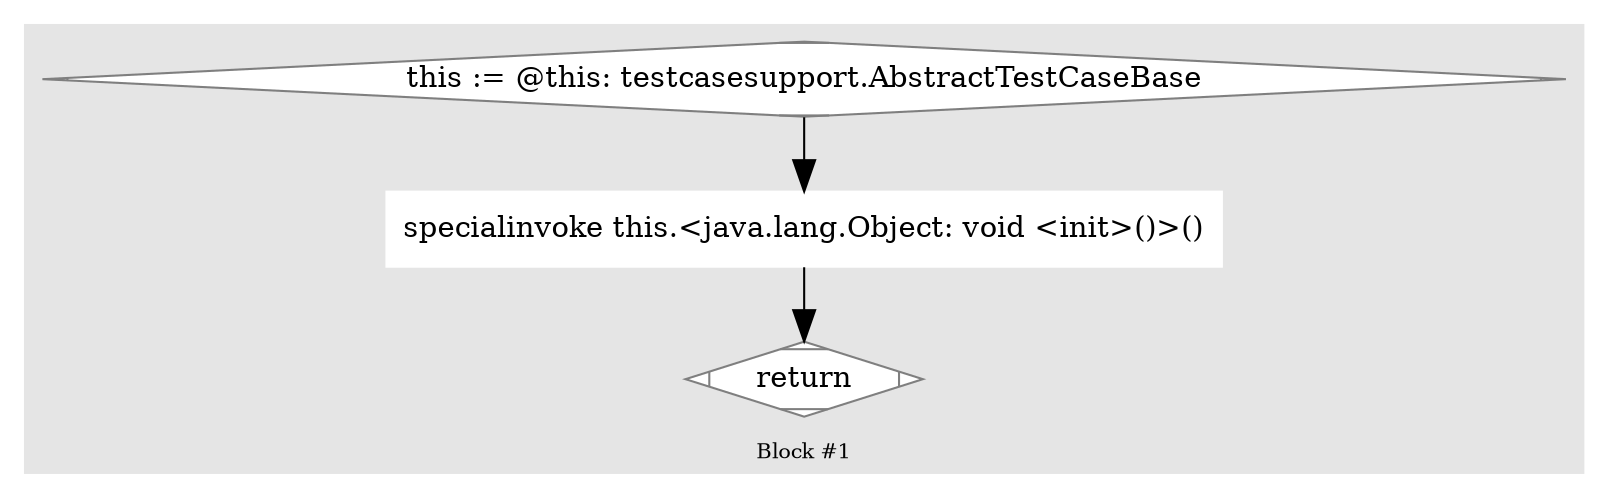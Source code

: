 digraph G {
	compound=true
	labelloc=b
	style=filled
	color=gray90
	node [shape=box,style=filled,color=white]
	edge [fontsize=10,arrowsize=1.5,fontcolor=grey40]
	fontsize=10

//  lines [9: 9] 
	subgraph cluster_1346343363 { 
		label = "Block #1"
		1889057031[label="this := @this: testcasesupport.AbstractTestCaseBase",shape=Mdiamond,color=grey50,fillcolor=white]
		324169305[label="specialinvoke this.&lt;java.lang.Object: void &lt;init&gt;()&gt;()"]
		391135083[label="return",shape=Mdiamond,color=grey50,fillcolor=white]

		1889057031 -> 324169305 -> 391135083
	}

}